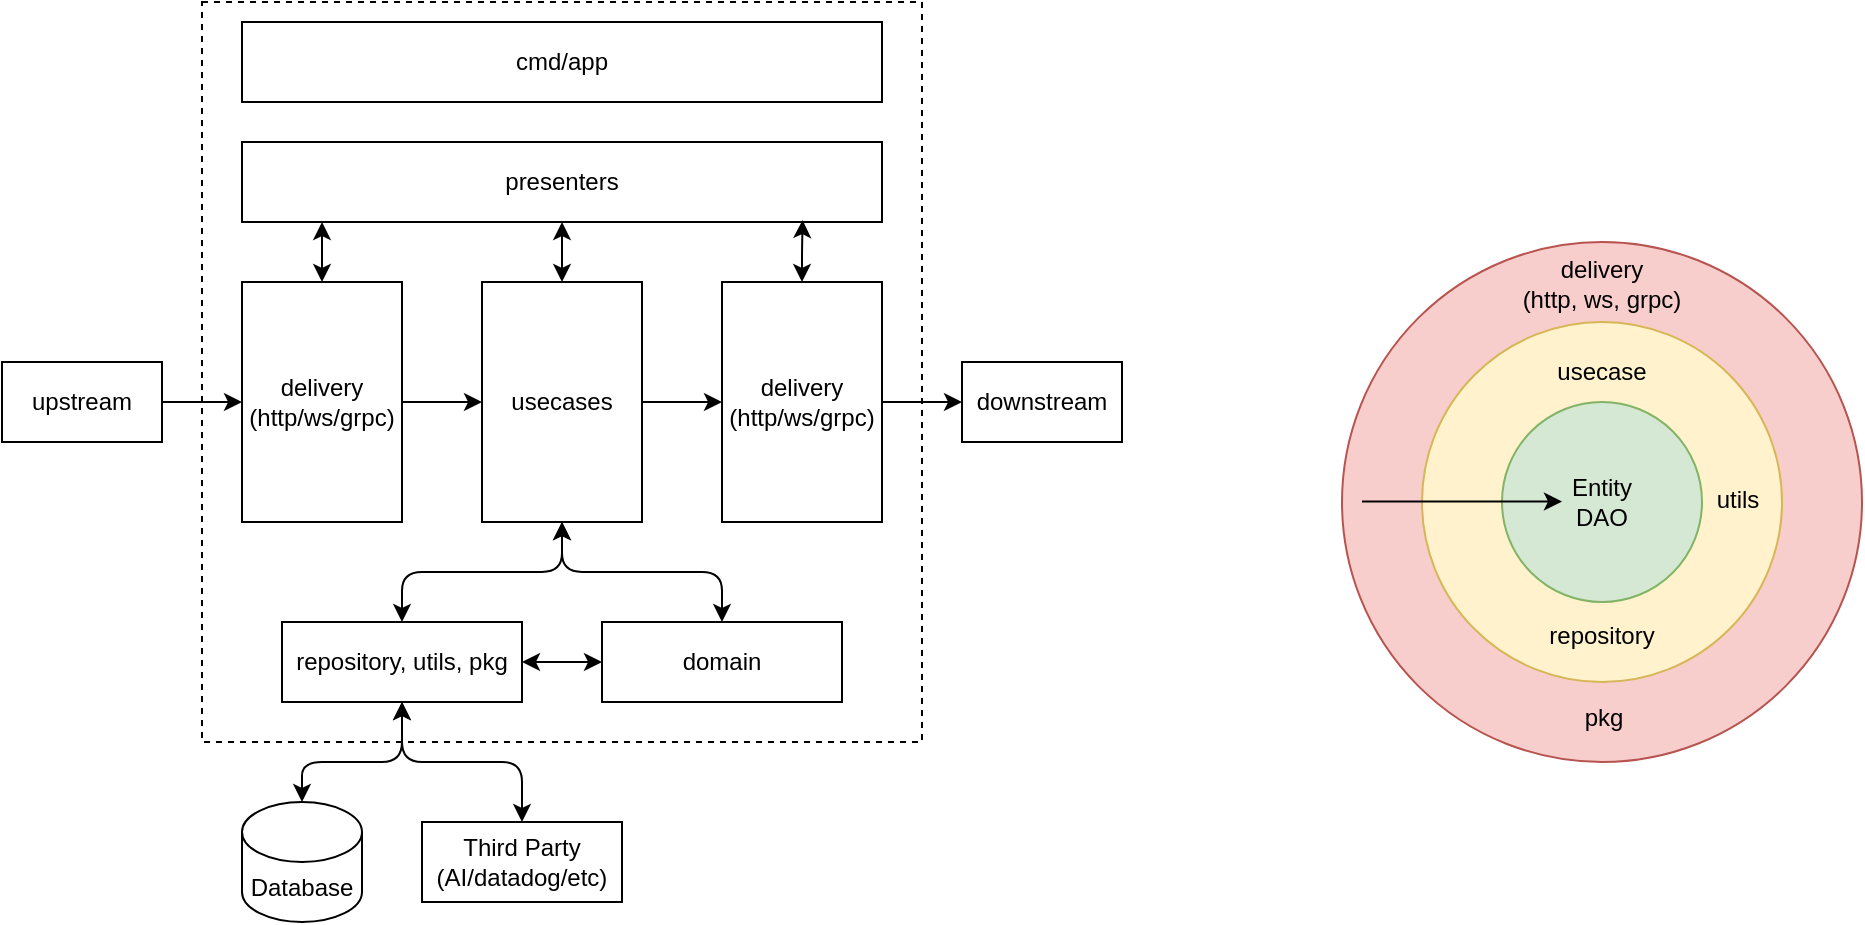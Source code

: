 <mxfile>
    <diagram id="ZXMdk7lqQfHx310gJnDg" name="Page-1">
        <mxGraphModel dx="1402" dy="1837" grid="1" gridSize="10" guides="1" tooltips="1" connect="1" arrows="1" fold="1" page="1" pageScale="1" pageWidth="850" pageHeight="1100" math="0" shadow="0">
            <root>
                <mxCell id="0"/>
                <mxCell id="1" parent="0"/>
                <mxCell id="68" value="" style="rounded=0;whiteSpace=wrap;html=1;fillColor=none;dashed=1;" parent="1" vertex="1">
                    <mxGeometry x="140" y="-1070" width="360" height="370" as="geometry"/>
                </mxCell>
                <mxCell id="56" value="Entity" style="ellipse;whiteSpace=wrap;html=1;aspect=fixed;fillColor=#f8cecc;strokeColor=#b85450;" parent="1" vertex="1">
                    <mxGeometry x="710" y="-950" width="260" height="260" as="geometry"/>
                </mxCell>
                <mxCell id="55" value="Entity" style="ellipse;whiteSpace=wrap;html=1;aspect=fixed;fillColor=#fff2cc;strokeColor=#d6b656;" parent="1" vertex="1">
                    <mxGeometry x="750" y="-910" width="180" height="180" as="geometry"/>
                </mxCell>
                <mxCell id="7" value="" style="edgeStyle=none;html=1;" parent="1" source="2" target="6" edge="1">
                    <mxGeometry relative="1" as="geometry"/>
                </mxCell>
                <mxCell id="2" value="upstream" style="rounded=0;whiteSpace=wrap;html=1;" parent="1" vertex="1">
                    <mxGeometry x="40" y="-890" width="80" height="40" as="geometry"/>
                </mxCell>
                <mxCell id="3" value="downstream" style="rounded=0;whiteSpace=wrap;html=1;" parent="1" vertex="1">
                    <mxGeometry x="520" y="-890" width="80" height="40" as="geometry"/>
                </mxCell>
                <mxCell id="5" value="Database" style="shape=cylinder3;whiteSpace=wrap;html=1;boundedLbl=1;backgroundOutline=1;size=15;" parent="1" vertex="1">
                    <mxGeometry x="160" y="-670" width="60" height="60" as="geometry"/>
                </mxCell>
                <mxCell id="10" value="" style="edgeStyle=none;html=1;" parent="1" source="6" target="9" edge="1">
                    <mxGeometry relative="1" as="geometry"/>
                </mxCell>
                <mxCell id="48" style="edgeStyle=orthogonalEdgeStyle;html=1;entryX=0.125;entryY=1;entryDx=0;entryDy=0;entryPerimeter=0;startArrow=classic;startFill=1;" parent="1" source="6" target="17" edge="1">
                    <mxGeometry relative="1" as="geometry"/>
                </mxCell>
                <mxCell id="6" value="delivery&lt;br&gt;(http/ws/grpc)" style="rounded=0;whiteSpace=wrap;html=1;" parent="1" vertex="1">
                    <mxGeometry x="160" y="-930" width="80" height="120" as="geometry"/>
                </mxCell>
                <mxCell id="43" value="" style="edgeStyle=orthogonalEdgeStyle;html=1;startArrow=none;startFill=0;" parent="1" source="9" target="42" edge="1">
                    <mxGeometry relative="1" as="geometry"/>
                </mxCell>
                <mxCell id="49" style="edgeStyle=orthogonalEdgeStyle;html=1;entryX=0.5;entryY=0;entryDx=0;entryDy=0;startArrow=classic;startFill=1;" parent="1" source="9" target="26" edge="1">
                    <mxGeometry relative="1" as="geometry"/>
                </mxCell>
                <mxCell id="50" style="edgeStyle=orthogonalEdgeStyle;html=1;entryX=0.5;entryY=0;entryDx=0;entryDy=0;startArrow=classic;startFill=1;" parent="1" source="9" target="38" edge="1">
                    <mxGeometry relative="1" as="geometry"/>
                </mxCell>
                <mxCell id="9" value="usecases" style="rounded=0;whiteSpace=wrap;html=1;" parent="1" vertex="1">
                    <mxGeometry x="280" y="-930" width="80" height="120" as="geometry"/>
                </mxCell>
                <mxCell id="21" style="edgeStyle=none;html=1;entryX=0.75;entryY=0;entryDx=0;entryDy=0;startArrow=classic;startFill=1;" parent="1" edge="1">
                    <mxGeometry relative="1" as="geometry">
                        <mxPoint x="320" y="-960" as="sourcePoint"/>
                        <mxPoint x="320" y="-930" as="targetPoint"/>
                    </mxGeometry>
                </mxCell>
                <mxCell id="17" value="presenters" style="rounded=0;whiteSpace=wrap;html=1;" parent="1" vertex="1">
                    <mxGeometry x="160" y="-1000" width="320" height="40" as="geometry"/>
                </mxCell>
                <mxCell id="39" value="" style="edgeStyle=orthogonalEdgeStyle;html=1;startArrow=classic;startFill=1;" parent="1" source="26" target="38" edge="1">
                    <mxGeometry relative="1" as="geometry"/>
                </mxCell>
                <mxCell id="26" value="repository, utils, pkg" style="rounded=0;whiteSpace=wrap;html=1;" parent="1" vertex="1">
                    <mxGeometry x="180" y="-760" width="120" height="40" as="geometry"/>
                </mxCell>
                <mxCell id="38" value="domain" style="rounded=0;whiteSpace=wrap;html=1;" parent="1" vertex="1">
                    <mxGeometry x="340" y="-760" width="120" height="40" as="geometry"/>
                </mxCell>
                <mxCell id="44" style="edgeStyle=orthogonalEdgeStyle;html=1;startArrow=none;startFill=0;" parent="1" source="42" target="3" edge="1">
                    <mxGeometry relative="1" as="geometry"/>
                </mxCell>
                <mxCell id="47" style="edgeStyle=orthogonalEdgeStyle;html=1;entryX=0.876;entryY=0.976;entryDx=0;entryDy=0;entryPerimeter=0;startArrow=classic;startFill=1;" parent="1" source="42" target="17" edge="1">
                    <mxGeometry relative="1" as="geometry"/>
                </mxCell>
                <mxCell id="42" value="delivery&lt;br&gt;(http/ws/grpc)" style="rounded=0;whiteSpace=wrap;html=1;" parent="1" vertex="1">
                    <mxGeometry x="400" y="-930" width="80" height="120" as="geometry"/>
                </mxCell>
                <mxCell id="70" style="edgeStyle=orthogonalEdgeStyle;html=1;startArrow=classic;startFill=1;" parent="1" source="26" target="69" edge="1">
                    <mxGeometry relative="1" as="geometry">
                        <mxPoint x="240.037" y="-660.0" as="sourcePoint"/>
                        <Array as="points">
                            <mxPoint x="240" y="-690"/>
                            <mxPoint x="300" y="-690"/>
                        </Array>
                    </mxGeometry>
                </mxCell>
                <mxCell id="71" style="edgeStyle=orthogonalEdgeStyle;html=1;entryX=0.5;entryY=0;entryDx=0;entryDy=0;entryPerimeter=0;startArrow=classic;startFill=1;" parent="1" source="26" target="5" edge="1">
                    <mxGeometry relative="1" as="geometry">
                        <mxPoint x="240.037" y="-660.0" as="sourcePoint"/>
                        <Array as="points">
                            <mxPoint x="240" y="-690"/>
                            <mxPoint x="190" y="-690"/>
                        </Array>
                    </mxGeometry>
                </mxCell>
                <mxCell id="54" value="Entity&lt;br&gt;DAO" style="ellipse;whiteSpace=wrap;html=1;aspect=fixed;fillColor=#d5e8d4;strokeColor=#82b366;" parent="1" vertex="1">
                    <mxGeometry x="790" y="-870" width="100" height="100" as="geometry"/>
                </mxCell>
                <mxCell id="57" value="usecase" style="text;html=1;strokeColor=none;fillColor=none;align=center;verticalAlign=middle;whiteSpace=wrap;rounded=0;" parent="1" vertex="1">
                    <mxGeometry x="810" y="-900" width="60" height="30" as="geometry"/>
                </mxCell>
                <mxCell id="58" value="delivery&lt;br&gt;(http, ws, grpc)" style="text;html=1;strokeColor=none;fillColor=none;align=center;verticalAlign=middle;whiteSpace=wrap;rounded=0;" parent="1" vertex="1">
                    <mxGeometry x="780" y="-944" width="120" height="30" as="geometry"/>
                </mxCell>
                <mxCell id="61" value="repository" style="text;html=1;strokeColor=none;fillColor=none;align=center;verticalAlign=middle;whiteSpace=wrap;rounded=0;" parent="1" vertex="1">
                    <mxGeometry x="810" y="-768" width="60" height="30" as="geometry"/>
                </mxCell>
                <mxCell id="62" value="pkg" style="text;html=1;strokeColor=none;fillColor=none;align=center;verticalAlign=middle;whiteSpace=wrap;rounded=0;" parent="1" vertex="1">
                    <mxGeometry x="811" y="-727" width="60" height="30" as="geometry"/>
                </mxCell>
                <mxCell id="63" value="cmd/app" style="rounded=0;whiteSpace=wrap;html=1;" parent="1" vertex="1">
                    <mxGeometry x="160" y="-1060" width="320" height="40" as="geometry"/>
                </mxCell>
                <mxCell id="67" value="utils" style="text;html=1;strokeColor=none;fillColor=none;align=center;verticalAlign=middle;whiteSpace=wrap;rounded=0;" parent="1" vertex="1">
                    <mxGeometry x="878" y="-836" width="60" height="30" as="geometry"/>
                </mxCell>
                <mxCell id="69" value="Third Party&lt;br&gt;(AI/datadog/etc)" style="rounded=0;whiteSpace=wrap;html=1;" parent="1" vertex="1">
                    <mxGeometry x="250" y="-660" width="100" height="40" as="geometry"/>
                </mxCell>
                <mxCell id="76" value="" style="endArrow=classic;html=1;" parent="1" edge="1">
                    <mxGeometry width="50" height="50" relative="1" as="geometry">
                        <mxPoint x="720" y="-820.25" as="sourcePoint"/>
                        <mxPoint x="820" y="-820.25" as="targetPoint"/>
                    </mxGeometry>
                </mxCell>
            </root>
        </mxGraphModel>
    </diagram>
</mxfile>
